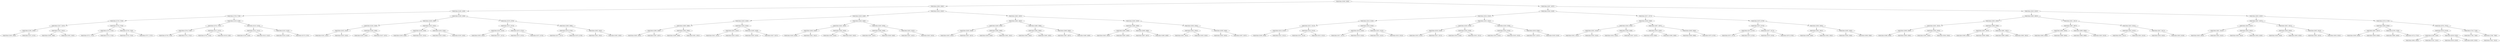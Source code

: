 digraph G{
2129698679 [label="Node{data=[4508, 4508]}"]
2129698679 -> 1021307659
1021307659 [label="Node{data=[4384, 4384]}"]
1021307659 -> 1650772062
1650772062 [label="Node{data=[4180, 4180]}"]
1650772062 -> 1878506596
1878506596 [label="Node{data=[3738, 3738]}"]
1878506596 -> 352755146
352755146 [label="Node{data=[3730, 3730]}"]
352755146 -> 1447214034
1447214034 [label="Node{data=[3247, 3247]}"]
1447214034 -> 312520572
312520572 [label="Node{data=[2395, 2395]}"]
312520572 -> 1080440272
1080440272 [label="Node{data=[1839, 1839]}"]
312520572 -> 1630476507
1630476507 [label="Node{data=[2472, 2472]}"]
1447214034 -> 586199815
586199815 [label="Node{data=[3422, 3422]}"]
586199815 -> 901526378
901526378 [label="Node{data=[3268, 3268]}"]
586199815 -> 1141196984
1141196984 [label="Node{data=[3502, 3502]}"]
352755146 -> 1567975715
1567975715 [label="Node{data=[3734, 3734]}"]
1567975715 -> 2050658561
2050658561 [label="Node{data=[3732, 3732]}"]
2050658561 -> 784976463
784976463 [label="Node{data=[3731, 3731]}"]
2050658561 -> 1088882598
1088882598 [label="Node{data=[3733, 3733]}"]
1567975715 -> 917324520
917324520 [label="Node{data=[3736, 3736]}"]
917324520 -> 405893029
405893029 [label="Node{data=[3735, 3735]}"]
917324520 -> 2026521950
2026521950 [label="Node{data=[3737, 3737]}"]
1878506596 -> 6858710
6858710 [label="Node{data=[4139, 4139]}"]
6858710 -> 1552817969
1552817969 [label="Node{data=[3742, 3742]}"]
1552817969 -> 1330716482
1330716482 [label="Node{data=[3740, 3740]}"]
1330716482 -> 1704678211
1704678211 [label="Node{data=[3739, 3739]}"]
1330716482 -> 545787441
545787441 [label="Node{data=[3741, 3741]}"]
1552817969 -> 215218822
215218822 [label="Node{data=[4137, 4137]}"]
215218822 -> 1262440273
1262440273 [label="Node{data=[3743, 3743]}"]
215218822 -> 1946229822
1946229822 [label="Node{data=[4138, 4138]}"]
6858710 -> 337149193
337149193 [label="Node{data=[4143, 4143]}"]
337149193 -> 118272710
118272710 [label="Node{data=[4141, 4141]}"]
118272710 -> 913846449
913846449 [label="Node{data=[4140, 4140]}"]
118272710 -> 1248082604
1248082604 [label="Node{data=[4142, 4142]}"]
337149193 -> 490989276
490989276 [label="Node{data=[4145, 4145]}"]
490989276 -> 2143026480
2143026480 [label="Node{data=[4144, 4144]}"]
490989276 -> 145864654
145864654 [label="Node{data=[4179, 4179]}"]
1650772062 -> 1676365102
1676365102 [label="Node{data=[4196, 4196]}"]
1676365102 -> 1637626505
1637626505 [label="Node{data=[4188, 4188]}"]
1637626505 -> 1097732599
1097732599 [label="Node{data=[4184, 4184]}"]
1097732599 -> 1147453907
1147453907 [label="Node{data=[4182, 4182]}"]
1147453907 -> 2111792716
2111792716 [label="Node{data=[4181, 4181]}"]
1147453907 -> 2102856452
2102856452 [label="Node{data=[4183, 4183]}"]
1097732599 -> 1275546864
1275546864 [label="Node{data=[4186, 4186]}"]
1275546864 -> 781149946
781149946 [label="Node{data=[4185, 4185]}"]
1275546864 -> 677677153
677677153 [label="Node{data=[4187, 4187]}"]
1637626505 -> 1840163138
1840163138 [label="Node{data=[4192, 4192]}"]
1840163138 -> 456661195
456661195 [label="Node{data=[4190, 4190]}"]
456661195 -> 1322587616
1322587616 [label="Node{data=[4189, 4189]}"]
456661195 -> 1123990491
1123990491 [label="Node{data=[4191, 4191]}"]
1840163138 -> 1518530175
1518530175 [label="Node{data=[4194, 4194]}"]
1518530175 -> 27741092
27741092 [label="Node{data=[4193, 4193]}"]
1518530175 -> 1731929189
1731929189 [label="Node{data=[4195, 4195]}"]
1676365102 -> 1353481018
1353481018 [label="Node{data=[4376, 4376]}"]
1353481018 -> 496014918
496014918 [label="Node{data=[4372, 4372]}"]
496014918 -> 642847803
642847803 [label="Node{data=[4325, 4325]}"]
642847803 -> 410457240
410457240 [label="Node{data=[4305, 4305]}"]
642847803 -> 724687111
724687111 [label="Node{data=[4371, 4371]}"]
496014918 -> 839534721
839534721 [label="Node{data=[4374, 4374]}"]
839534721 -> 483680823
483680823 [label="Node{data=[4373, 4373]}"]
839534721 -> 1009219297
1009219297 [label="Node{data=[4375, 4375]}"]
1353481018 -> 435911043
435911043 [label="Node{data=[4380, 4380]}"]
435911043 -> 2035639421
2035639421 [label="Node{data=[4378, 4378]}"]
2035639421 -> 1185903802
1185903802 [label="Node{data=[4377, 4377]}"]
2035639421 -> 1102615280
1102615280 [label="Node{data=[4379, 4379]}"]
435911043 -> 63822885
63822885 [label="Node{data=[4382, 4382]}"]
63822885 -> 1365849773
1365849773 [label="Node{data=[4381, 4381]}"]
63822885 -> 1818137246
1818137246 [label="Node{data=[4383, 4383]}"]
1021307659 -> 1769251575
1769251575 [label="Node{data=[4454, 4454]}"]
1769251575 -> 79001352
79001352 [label="Node{data=[4438, 4438]}"]
79001352 -> 477226349
477226349 [label="Node{data=[4430, 4430]}"]
477226349 -> 69426719
69426719 [label="Node{data=[4388, 4388]}"]
69426719 -> 1217144694
1217144694 [label="Node{data=[4386, 4386]}"]
1217144694 -> 1739457624
1739457624 [label="Node{data=[4385, 4385]}"]
1217144694 -> 1961348941
1961348941 [label="Node{data=[4387, 4387]}"]
69426719 -> 1781179496
1781179496 [label="Node{data=[4390, 4390]}"]
1781179496 -> 1127520716
1127520716 [label="Node{data=[4389, 4389]}"]
1781179496 -> 1412421942
1412421942 [label="Node{data=[4391, 4391]}"]
477226349 -> 511244633
511244633 [label="Node{data=[4434, 4434]}"]
511244633 -> 567154458
567154458 [label="Node{data=[4432, 4432]}"]
567154458 -> 1188233238
1188233238 [label="Node{data=[4431, 4431]}"]
567154458 -> 1822394259
1822394259 [label="Node{data=[4433, 4433]}"]
511244633 -> 905189736
905189736 [label="Node{data=[4436, 4436]}"]
905189736 -> 1683205643
1683205643 [label="Node{data=[4435, 4435]}"]
905189736 -> 979292455
979292455 [label="Node{data=[4437, 4437]}"]
79001352 -> 720202464
720202464 [label="Node{data=[4446, 4446]}"]
720202464 -> 1061620108
1061620108 [label="Node{data=[4442, 4442]}"]
1061620108 -> 1176357785
1176357785 [label="Node{data=[4440, 4440]}"]
1176357785 -> 168226196
168226196 [label="Node{data=[4439, 4439]}"]
1176357785 -> 1274887262
1274887262 [label="Node{data=[4441, 4441]}"]
1061620108 -> 1282496452
1282496452 [label="Node{data=[4444, 4444]}"]
1282496452 -> 1679297744
1679297744 [label="Node{data=[4443, 4443]}"]
1282496452 -> 1498363786
1498363786 [label="Node{data=[4445, 4445]}"]
720202464 -> 2079522609
2079522609 [label="Node{data=[4450, 4450]}"]
2079522609 -> 1031489788
1031489788 [label="Node{data=[4448, 4448]}"]
1031489788 -> 421641487
421641487 [label="Node{data=[4447, 4447]}"]
1031489788 -> 963783366
963783366 [label="Node{data=[4449, 4449]}"]
2079522609 -> 1435845038
1435845038 [label="Node{data=[4452, 4452]}"]
1435845038 -> 844029768
844029768 [label="Node{data=[4451, 4451]}"]
1435845038 -> 647218635
647218635 [label="Node{data=[4453, 4453]}"]
1769251575 -> 245362629
245362629 [label="Node{data=[4492, 4492]}"]
245362629 -> 1912100745
1912100745 [label="Node{data=[4462, 4462]}"]
1912100745 -> 898134625
898134625 [label="Node{data=[4458, 4458]}"]
898134625 -> 218973318
218973318 [label="Node{data=[4456, 4456]}"]
218973318 -> 2090693413
2090693413 [label="Node{data=[4455, 4455]}"]
218973318 -> 1332360992
1332360992 [label="Node{data=[4457, 4457]}"]
898134625 -> 965173206
965173206 [label="Node{data=[4460, 4460]}"]
965173206 -> 1581847828
1581847828 [label="Node{data=[4459, 4459]}"]
965173206 -> 1230651811
1230651811 [label="Node{data=[4461, 4461]}"]
1912100745 -> 1469557919
1469557919 [label="Node{data=[4466, 4466]}"]
1469557919 -> 1416441940
1416441940 [label="Node{data=[4464, 4464]}"]
1416441940 -> 1117421176
1117421176 [label="Node{data=[4463, 4463]}"]
1416441940 -> 1498835153
1498835153 [label="Node{data=[4465, 4465]}"]
1469557919 -> 860865584
860865584 [label="Node{data=[4468, 4468]}"]
860865584 -> 236826013
236826013 [label="Node{data=[4467, 4467]}"]
860865584 -> 526744472
526744472 [label="Node{data=[4469, 4469]}"]
245362629 -> 1973389381
1973389381 [label="Node{data=[4500, 4500]}"]
1973389381 -> 943504514
943504514 [label="Node{data=[4496, 4496]}"]
943504514 -> 1538166621
1538166621 [label="Node{data=[4494, 4494]}"]
1538166621 -> 1864603147
1864603147 [label="Node{data=[4493, 4493]}"]
1538166621 -> 1727526410
1727526410 [label="Node{data=[4495, 4495]}"]
943504514 -> 1005756154
1005756154 [label="Node{data=[4498, 4498]}"]
1005756154 -> 344533694
344533694 [label="Node{data=[4497, 4497]}"]
1005756154 -> 1743349226
1743349226 [label="Node{data=[4499, 4499]}"]
1973389381 -> 1056409787
1056409787 [label="Node{data=[4504, 4504]}"]
1056409787 -> 291357905
291357905 [label="Node{data=[4502, 4502]}"]
291357905 -> 1281151134
1281151134 [label="Node{data=[4501, 4501]}"]
291357905 -> 1622551242
1622551242 [label="Node{data=[4503, 4503]}"]
1056409787 -> 1652999223
1652999223 [label="Node{data=[4506, 4506]}"]
1652999223 -> 495120378
495120378 [label="Node{data=[4505, 4505]}"]
1652999223 -> 938476788
938476788 [label="Node{data=[4507, 4507]}"]
2129698679 -> 1723963578
1723963578 [label="Node{data=[4587, 4587]}"]
1723963578 -> 850550569
850550569 [label="Node{data=[4540, 4540]}"]
850550569 -> 952474554
952474554 [label="Node{data=[4524, 4524]}"]
952474554 -> 262537202
262537202 [label="Node{data=[4516, 4516]}"]
262537202 -> 1699459828
1699459828 [label="Node{data=[4512, 4512]}"]
1699459828 -> 1168175715
1168175715 [label="Node{data=[4510, 4510]}"]
1168175715 -> 1361881382
1361881382 [label="Node{data=[4509, 4509]}"]
1168175715 -> 1901495966
1901495966 [label="Node{data=[4511, 4511]}"]
1699459828 -> 1228035666
1228035666 [label="Node{data=[4514, 4514]}"]
1228035666 -> 188974845
188974845 [label="Node{data=[4513, 4513]}"]
1228035666 -> 1066564394
1066564394 [label="Node{data=[4515, 4515]}"]
262537202 -> 2058713136
2058713136 [label="Node{data=[4520, 4520]}"]
2058713136 -> 569254386
569254386 [label="Node{data=[4518, 4518]}"]
569254386 -> 915226460
915226460 [label="Node{data=[4517, 4517]}"]
569254386 -> 451565964
451565964 [label="Node{data=[4519, 4519]}"]
2058713136 -> 1271911961
1271911961 [label="Node{data=[4522, 4522]}"]
1271911961 -> 461279011
461279011 [label="Node{data=[4521, 4521]}"]
1271911961 -> 1146496207
1146496207 [label="Node{data=[4523, 4523]}"]
952474554 -> 205009904
205009904 [label="Node{data=[4532, 4532]}"]
205009904 -> 963793776
963793776 [label="Node{data=[4528, 4528]}"]
963793776 -> 1452983530
1452983530 [label="Node{data=[4526, 4526]}"]
1452983530 -> 589296298
589296298 [label="Node{data=[4525, 4525]}"]
1452983530 -> 1853219466
1853219466 [label="Node{data=[4527, 4527]}"]
963793776 -> 1161283047
1161283047 [label="Node{data=[4530, 4530]}"]
1161283047 -> 1166730303
1166730303 [label="Node{data=[4529, 4529]}"]
1161283047 -> 433898630
433898630 [label="Node{data=[4531, 4531]}"]
205009904 -> 1492911237
1492911237 [label="Node{data=[4536, 4536]}"]
1492911237 -> 589298304
589298304 [label="Node{data=[4534, 4534]}"]
589298304 -> 832981440
832981440 [label="Node{data=[4533, 4533]}"]
589298304 -> 1310802822
1310802822 [label="Node{data=[4535, 4535]}"]
1492911237 -> 1992408811
1992408811 [label="Node{data=[4538, 4538]}"]
1992408811 -> 718700873
718700873 [label="Node{data=[4537, 4537]}"]
1992408811 -> 691877274
691877274 [label="Node{data=[4539, 4539]}"]
850550569 -> 1833201224
1833201224 [label="Node{data=[4571, 4571]}"]
1833201224 -> 369730541
369730541 [label="Node{data=[4548, 4548]}"]
369730541 -> 147563692
147563692 [label="Node{data=[4544, 4544]}"]
147563692 -> 1209713098
1209713098 [label="Node{data=[4542, 4542]}"]
1209713098 -> 115523759
115523759 [label="Node{data=[4541, 4541]}"]
1209713098 -> 1563368789
1563368789 [label="Node{data=[4543, 4543]}"]
147563692 -> 135539864
135539864 [label="Node{data=[4546, 4546]}"]
135539864 -> 371108033
371108033 [label="Node{data=[4545, 4545]}"]
135539864 -> 115995925
115995925 [label="Node{data=[4547, 4547]}"]
369730541 -> 596215080
596215080 [label="Node{data=[4567, 4567]}"]
596215080 -> 173018413
173018413 [label="Node{data=[4550, 4550]}"]
173018413 -> 1777071110
1777071110 [label="Node{data=[4549, 4549]}"]
173018413 -> 551810419
551810419 [label="Node{data=[4566, 4566]}"]
596215080 -> 1336706178
1336706178 [label="Node{data=[4569, 4569]}"]
1336706178 -> 1159713087
1159713087 [label="Node{data=[4568, 4568]}"]
1336706178 -> 1944208990
1944208990 [label="Node{data=[4570, 4570]}"]
1833201224 -> 1276472636
1276472636 [label="Node{data=[4579, 4579]}"]
1276472636 -> 1740007592
1740007592 [label="Node{data=[4575, 4575]}"]
1740007592 -> 1545325384
1545325384 [label="Node{data=[4573, 4573]}"]
1545325384 -> 1034597923
1034597923 [label="Node{data=[4572, 4572]}"]
1545325384 -> 1521569831
1521569831 [label="Node{data=[4574, 4574]}"]
1740007592 -> 236359921
236359921 [label="Node{data=[4577, 4577]}"]
236359921 -> 206916592
206916592 [label="Node{data=[4576, 4576]}"]
236359921 -> 1688662007
1688662007 [label="Node{data=[4578, 4578]}"]
1276472636 -> 885439276
885439276 [label="Node{data=[4583, 4583]}"]
885439276 -> 242037853
242037853 [label="Node{data=[4581, 4581]}"]
242037853 -> 675411115
675411115 [label="Node{data=[4580, 4580]}"]
242037853 -> 2076933891
2076933891 [label="Node{data=[4582, 4582]}"]
885439276 -> 2060825741
2060825741 [label="Node{data=[4585, 4585]}"]
2060825741 -> 494774358
494774358 [label="Node{data=[4584, 4584]}"]
2060825741 -> 985588734
985588734 [label="Node{data=[4586, 4586]}"]
1723963578 -> 447590605
447590605 [label="Node{data=[4619, 4619]}"]
447590605 -> 1292574409
1292574409 [label="Node{data=[4603, 4603]}"]
1292574409 -> 1036263462
1036263462 [label="Node{data=[4595, 4595]}"]
1036263462 -> 1890096499
1890096499 [label="Node{data=[4591, 4591]}"]
1890096499 -> 133462131
133462131 [label="Node{data=[4589, 4589]}"]
133462131 -> 312263442
312263442 [label="Node{data=[4588, 4588]}"]
133462131 -> 239408247
239408247 [label="Node{data=[4590, 4590]}"]
1890096499 -> 988945345
988945345 [label="Node{data=[4593, 4593]}"]
988945345 -> 518118156
518118156 [label="Node{data=[4592, 4592]}"]
988945345 -> 1787895697
1787895697 [label="Node{data=[4594, 4594]}"]
1036263462 -> 1280399384
1280399384 [label="Node{data=[4599, 4599]}"]
1280399384 -> 1717005888
1717005888 [label="Node{data=[4597, 4597]}"]
1717005888 -> 1996415037
1996415037 [label="Node{data=[4596, 4596]}"]
1717005888 -> 342951140
342951140 [label="Node{data=[4598, 4598]}"]
1280399384 -> 1378226154
1378226154 [label="Node{data=[4601, 4601]}"]
1378226154 -> 266231424
266231424 [label="Node{data=[4600, 4600]}"]
1378226154 -> 237021262
237021262 [label="Node{data=[4602, 4602]}"]
1292574409 -> 317381450
317381450 [label="Node{data=[4611, 4611]}"]
317381450 -> 1884409762
1884409762 [label="Node{data=[4607, 4607]}"]
1884409762 -> 226932086
226932086 [label="Node{data=[4605, 4605]}"]
226932086 -> 116334160
116334160 [label="Node{data=[4604, 4604]}"]
226932086 -> 1109112140
1109112140 [label="Node{data=[4606, 4606]}"]
1884409762 -> 1019825778
1019825778 [label="Node{data=[4609, 4609]}"]
1019825778 -> 73167256
73167256 [label="Node{data=[4608, 4608]}"]
1019825778 -> 2059399901
2059399901 [label="Node{data=[4610, 4610]}"]
317381450 -> 1704036627
1704036627 [label="Node{data=[4615, 4615]}"]
1704036627 -> 333308173
333308173 [label="Node{data=[4613, 4613]}"]
333308173 -> 1961529951
1961529951 [label="Node{data=[4612, 4612]}"]
333308173 -> 1908846341
1908846341 [label="Node{data=[4614, 4614]}"]
1704036627 -> 418801983
418801983 [label="Node{data=[4617, 4617]}"]
418801983 -> 1683957413
1683957413 [label="Node{data=[4616, 4616]}"]
418801983 -> 1141319707
1141319707 [label="Node{data=[4618, 4618]}"]
447590605 -> 16582937
16582937 [label="Node{data=[4635, 4635]}"]
16582937 -> 728315816
728315816 [label="Node{data=[4627, 4627]}"]
728315816 -> 907953774
907953774 [label="Node{data=[4623, 4623]}"]
907953774 -> 1269098310
1269098310 [label="Node{data=[4621, 4621]}"]
1269098310 -> 595172074
595172074 [label="Node{data=[4620, 4620]}"]
1269098310 -> 1095712090
1095712090 [label="Node{data=[4622, 4622]}"]
907953774 -> 86392363
86392363 [label="Node{data=[4625, 4625]}"]
86392363 -> 1775527710
1775527710 [label="Node{data=[4624, 4624]}"]
86392363 -> 110435844
110435844 [label="Node{data=[4626, 4626]}"]
728315816 -> 1049122401
1049122401 [label="Node{data=[4631, 4631]}"]
1049122401 -> 183234813
183234813 [label="Node{data=[4629, 4629]}"]
183234813 -> 1078823465
1078823465 [label="Node{data=[4628, 4628]}"]
183234813 -> 1854331162
1854331162 [label="Node{data=[4630, 4630]}"]
1049122401 -> 306291189
306291189 [label="Node{data=[4633, 4633]}"]
306291189 -> 1199101784
1199101784 [label="Node{data=[4632, 4632]}"]
306291189 -> 1799881052
1799881052 [label="Node{data=[4634, 4634]}"]
16582937 -> 870206246
870206246 [label="Node{data=[4729, 4729]}"]
870206246 -> 747575969
747575969 [label="Node{data=[4658, 4658]}"]
747575969 -> 768399999
768399999 [label="Node{data=[4637, 4637]}"]
768399999 -> 111508603
111508603 [label="Node{data=[4636, 4636]}"]
768399999 -> 1197703410
1197703410 [label="Node{data=[4638, 4638]}"]
747575969 -> 334348461
334348461 [label="Node{data=[4700, 4700]}"]
334348461 -> 1488580493
1488580493 [label="Node{data=[4694, 4694]}"]
334348461 -> 1976702533
1976702533 [label="Node{data=[4724, 4724]}"]
870206246 -> 787315741
787315741 [label="Node{data=[6761, 6761]}"]
787315741 -> 1408772549
1408772549 [label="Node{data=[6219, 6219]}"]
1408772549 -> 1143628208
1143628208 [label="Node{data=[5180, 5180]}"]
1143628208 -> 556742478
556742478 [label="Node{data=[4944, 4944]}"]
1143628208 -> 1692904162
1692904162 [label="Node{data=[5181, 5181]}"]
1408772549 -> 1992491450
1992491450 [label="Node{data=[6256, 6256]}"]
1992491450 -> 1643366707
1643366707 [label="Node{data=[6250, 6250]}"]
1992491450 -> 960370436
960370436 [label="Node{data=[6295, 6295]}"]
787315741 -> 1616321147
1616321147 [label="Node{data=[7318, 7318]}"]
1616321147 -> 251074842
251074842 [label="Node{data=[7284, 7284]}"]
1616321147 -> 1907549094
1907549094 [label="Node{data=[7368, 7368]}"]
1907549094 -> 956128419
956128419 [label="Node{data=[7823, 7823]}"]
}